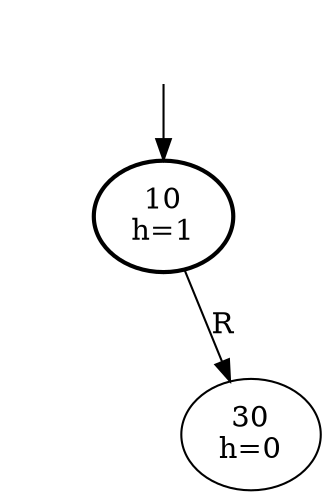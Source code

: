 digraph {
  DUMMY [style=invis];
  DUMMY -> 10;
  10 [penwidth=2];

  10 [label="10\nh=1"];

  10 -> L_10 [style=invis];
  L_10 [style=invis];

  10 -> 30 [label="R"];
  30 [label="30\nh=0"];



}
